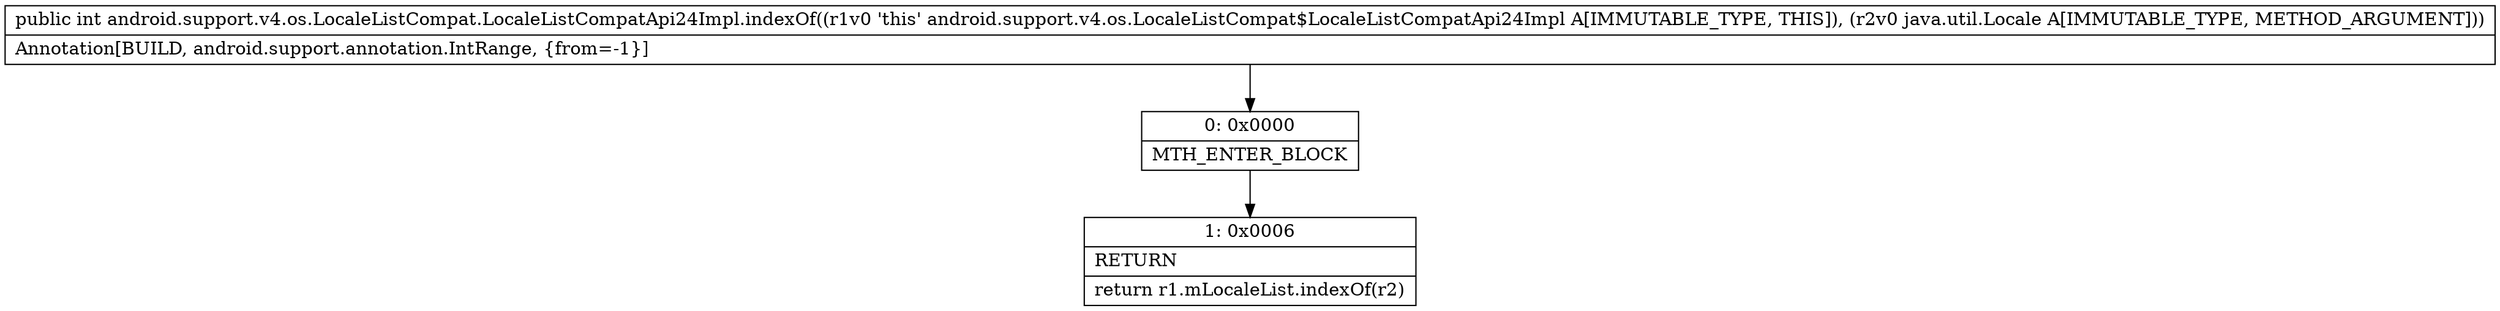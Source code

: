 digraph "CFG forandroid.support.v4.os.LocaleListCompat.LocaleListCompatApi24Impl.indexOf(Ljava\/util\/Locale;)I" {
Node_0 [shape=record,label="{0\:\ 0x0000|MTH_ENTER_BLOCK\l}"];
Node_1 [shape=record,label="{1\:\ 0x0006|RETURN\l|return r1.mLocaleList.indexOf(r2)\l}"];
MethodNode[shape=record,label="{public int android.support.v4.os.LocaleListCompat.LocaleListCompatApi24Impl.indexOf((r1v0 'this' android.support.v4.os.LocaleListCompat$LocaleListCompatApi24Impl A[IMMUTABLE_TYPE, THIS]), (r2v0 java.util.Locale A[IMMUTABLE_TYPE, METHOD_ARGUMENT]))  | Annotation[BUILD, android.support.annotation.IntRange, \{from=\-1\}]\l}"];
MethodNode -> Node_0;
Node_0 -> Node_1;
}

